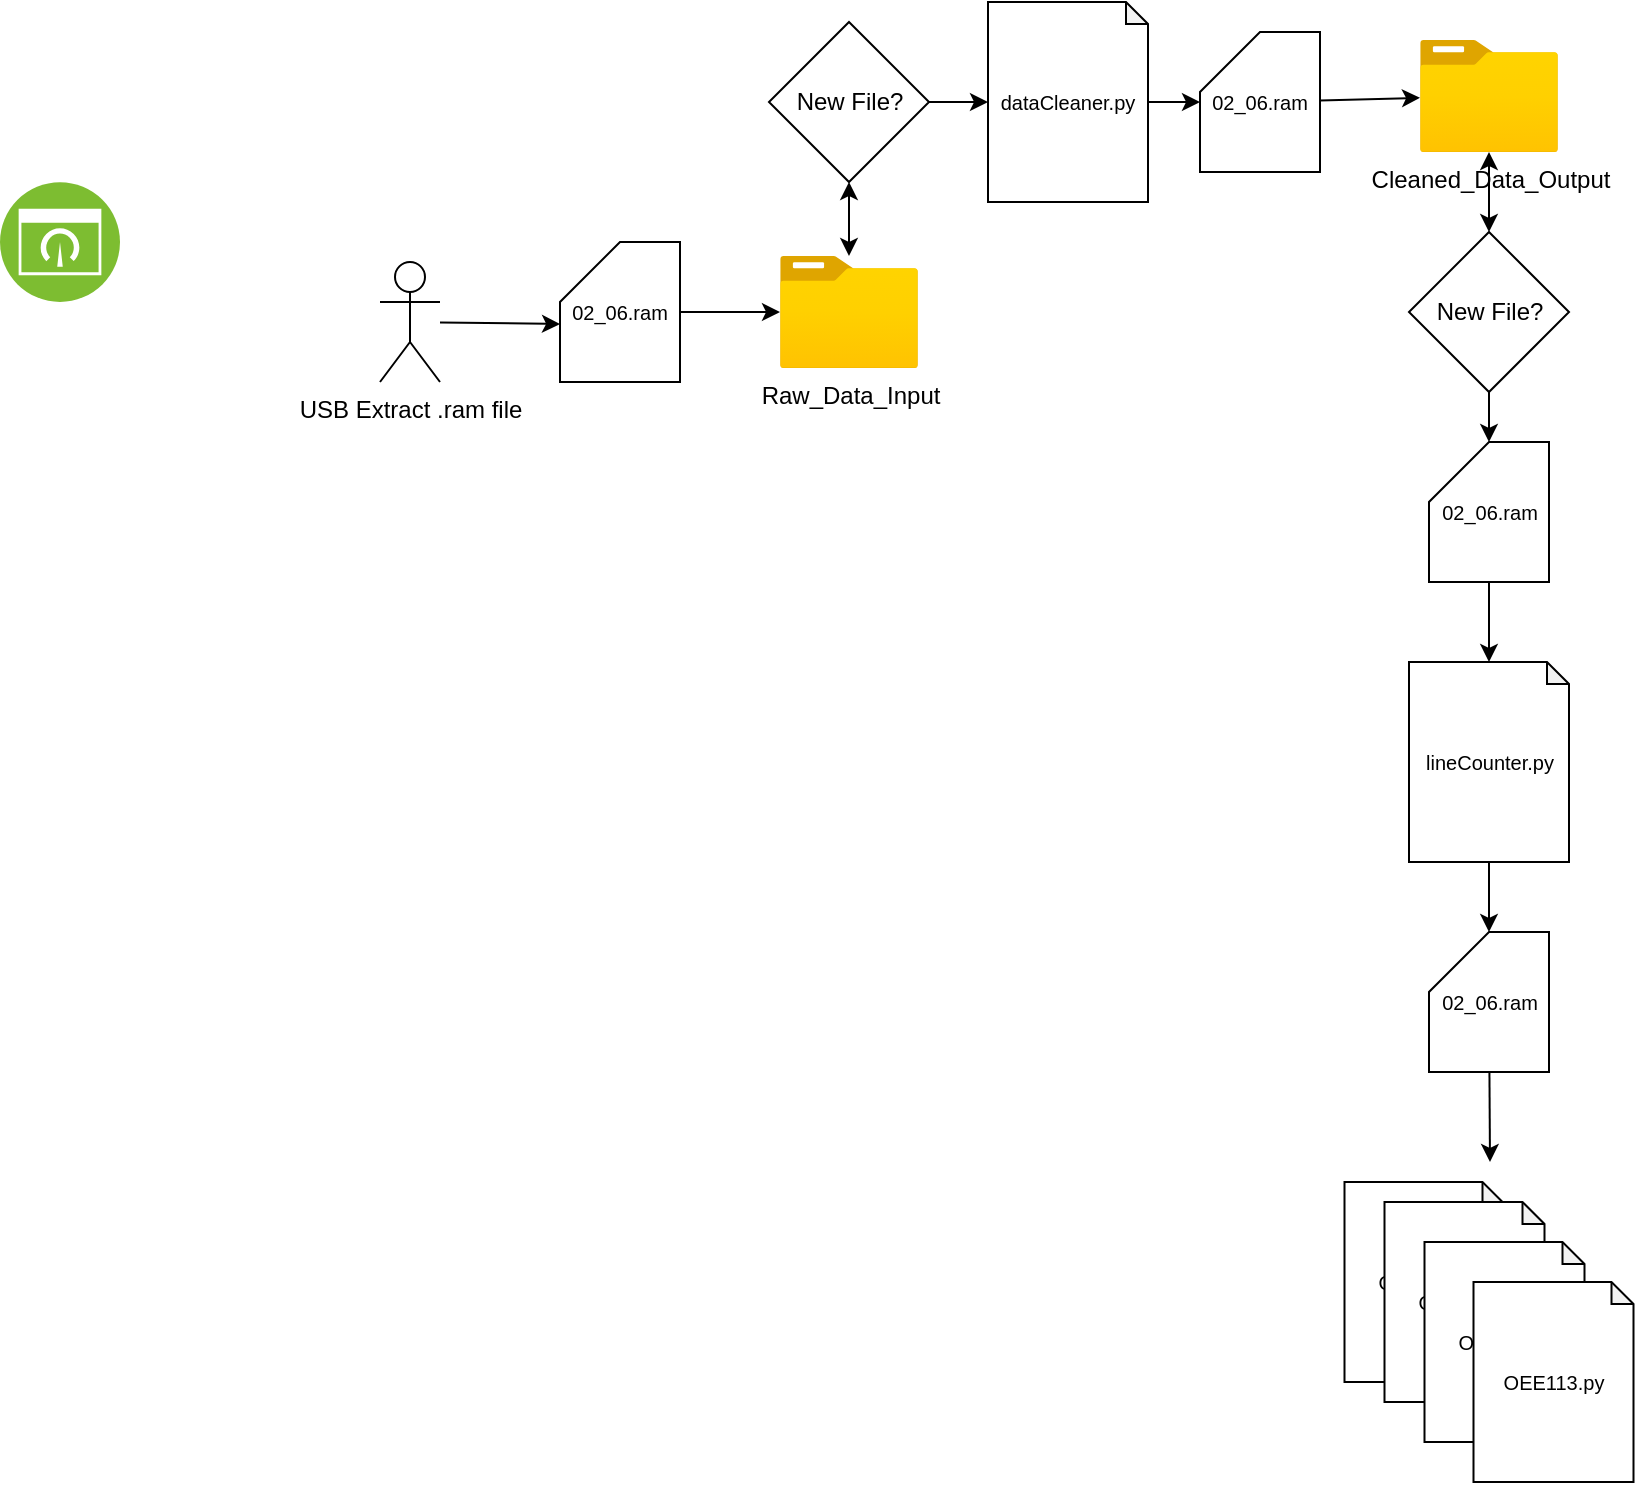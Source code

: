 <mxfile>
    <diagram id="7EPV6lOqNSBpZMorvNAI" name="Page-1">
        <mxGraphModel dx="2031" dy="639" grid="1" gridSize="10" guides="1" tooltips="1" connect="1" arrows="1" fold="1" page="1" pageScale="1" pageWidth="827" pageHeight="1169" math="0" shadow="0">
            <root>
                <mxCell id="0"/>
                <mxCell id="1" parent="0"/>
                <mxCell id="7" value="" style="edgeStyle=none;html=1;entryX=0;entryY=0.586;entryDx=0;entryDy=0;entryPerimeter=0;" edge="1" parent="1" source="2" target="14">
                    <mxGeometry relative="1" as="geometry"/>
                </mxCell>
                <mxCell id="2" value="USB Extract .ram file&lt;br&gt;" style="shape=umlActor;verticalLabelPosition=bottom;verticalAlign=top;html=1;outlineConnect=0;" vertex="1" parent="1">
                    <mxGeometry x="30" y="180" width="30" height="60" as="geometry"/>
                </mxCell>
                <mxCell id="3" value="Raw_Data_Input&lt;br&gt;" style="aspect=fixed;html=1;points=[];align=center;image;fontSize=12;image=img/lib/azure2/general/Folder_Blank.svg;" vertex="1" parent="1">
                    <mxGeometry x="230" y="177" width="69" height="56.0" as="geometry"/>
                </mxCell>
                <mxCell id="19" value="" style="edgeStyle=none;html=1;fontSize=10;entryX=0;entryY=0.5;entryDx=0;entryDy=0;entryPerimeter=0;" edge="1" parent="1" source="6" target="27">
                    <mxGeometry relative="1" as="geometry">
                        <mxPoint x="350" y="100" as="targetPoint"/>
                    </mxGeometry>
                </mxCell>
                <mxCell id="6" value="New File?" style="rhombus;whiteSpace=wrap;html=1;" vertex="1" parent="1">
                    <mxGeometry x="224.5" y="60" width="80" height="80" as="geometry"/>
                </mxCell>
                <mxCell id="21" value="" style="edgeStyle=none;html=1;fontSize=10;" edge="1" parent="1" target="20">
                    <mxGeometry relative="1" as="geometry">
                        <mxPoint x="410" y="100" as="sourcePoint"/>
                    </mxGeometry>
                </mxCell>
                <mxCell id="15" value="" style="edgeStyle=none;html=1;fontSize=10;" edge="1" parent="1" source="14" target="3">
                    <mxGeometry relative="1" as="geometry"/>
                </mxCell>
                <mxCell id="14" value="&lt;font style=&quot;font-size: 10px&quot;&gt;02_06.ram&lt;/font&gt;" style="shape=card;whiteSpace=wrap;html=1;" vertex="1" parent="1">
                    <mxGeometry x="120" y="170" width="60" height="70" as="geometry"/>
                </mxCell>
                <mxCell id="17" value="" style="endArrow=classic;startArrow=classic;html=1;fontSize=10;exitX=0.5;exitY=1;exitDx=0;exitDy=0;" edge="1" parent="1" source="6" target="3">
                    <mxGeometry width="50" height="50" relative="1" as="geometry">
                        <mxPoint x="390" y="250" as="sourcePoint"/>
                        <mxPoint x="440" y="200" as="targetPoint"/>
                    </mxGeometry>
                </mxCell>
                <mxCell id="18" value="" style="aspect=fixed;perimeter=ellipsePerimeter;html=1;align=center;shadow=0;dashed=0;fontColor=#4277BB;labelBackgroundColor=#ffffff;fontSize=12;spacingTop=3;image;image=img/lib/ibm/infrastructure/dashboard.svg;" vertex="1" parent="1">
                    <mxGeometry x="-160" y="140" width="60" height="60" as="geometry"/>
                </mxCell>
                <mxCell id="23" value="" style="edgeStyle=none;html=1;fontSize=10;" edge="1" parent="1" source="20" target="22">
                    <mxGeometry relative="1" as="geometry"/>
                </mxCell>
                <mxCell id="20" value="&lt;font style=&quot;font-size: 10px&quot;&gt;02_06.ram&lt;/font&gt;" style="shape=card;whiteSpace=wrap;html=1;" vertex="1" parent="1">
                    <mxGeometry x="440" y="65" width="60" height="70" as="geometry"/>
                </mxCell>
                <mxCell id="22" value="Cleaned_Data_Output" style="aspect=fixed;html=1;points=[];align=center;image;fontSize=12;image=img/lib/azure2/general/Folder_Blank.svg;" vertex="1" parent="1">
                    <mxGeometry x="550" y="69" width="69" height="56.0" as="geometry"/>
                </mxCell>
                <mxCell id="29" value="" style="edgeStyle=none;html=1;fontSize=10;" edge="1" parent="1" source="24" target="28">
                    <mxGeometry relative="1" as="geometry"/>
                </mxCell>
                <mxCell id="24" value="New File?" style="rhombus;whiteSpace=wrap;html=1;" vertex="1" parent="1">
                    <mxGeometry x="544.5" y="165" width="80" height="80" as="geometry"/>
                </mxCell>
                <mxCell id="25" value="" style="endArrow=classic;startArrow=classic;html=1;fontSize=10;entryX=0.5;entryY=0;entryDx=0;entryDy=0;" edge="1" parent="1" source="22" target="24">
                    <mxGeometry width="50" height="50" relative="1" as="geometry">
                        <mxPoint x="274.5" y="150" as="sourcePoint"/>
                        <mxPoint x="274.5" y="187" as="targetPoint"/>
                    </mxGeometry>
                </mxCell>
                <mxCell id="32" value="" style="edgeStyle=none;html=1;fontSize=10;" edge="1" parent="1" source="26" target="31">
                    <mxGeometry relative="1" as="geometry"/>
                </mxCell>
                <mxCell id="26" value="&lt;font style=&quot;font-size: 10px&quot;&gt;lineCounter.py&lt;/font&gt;" style="shape=note;whiteSpace=wrap;html=1;backgroundOutline=1;darkOpacity=0.05;size=11;" vertex="1" parent="1">
                    <mxGeometry x="544.5" y="380" width="80" height="100" as="geometry"/>
                </mxCell>
                <mxCell id="27" value="&lt;font style=&quot;font-size: 10px&quot;&gt;dataCleaner.py&lt;/font&gt;" style="shape=note;whiteSpace=wrap;html=1;backgroundOutline=1;darkOpacity=0.05;size=11;" vertex="1" parent="1">
                    <mxGeometry x="334" y="50" width="80" height="100" as="geometry"/>
                </mxCell>
                <mxCell id="30" value="" style="edgeStyle=none;html=1;fontSize=10;" edge="1" parent="1" source="28" target="26">
                    <mxGeometry relative="1" as="geometry"/>
                </mxCell>
                <mxCell id="28" value="&lt;font style=&quot;font-size: 10px&quot;&gt;02_06.ram&lt;/font&gt;" style="shape=card;whiteSpace=wrap;html=1;" vertex="1" parent="1">
                    <mxGeometry x="554.5" y="270" width="60" height="70" as="geometry"/>
                </mxCell>
                <mxCell id="37" value="" style="edgeStyle=none;html=1;fontSize=10;" edge="1" parent="1" source="31">
                    <mxGeometry relative="1" as="geometry">
                        <mxPoint x="585" y="630" as="targetPoint"/>
                    </mxGeometry>
                </mxCell>
                <mxCell id="31" value="&lt;font style=&quot;font-size: 10px&quot;&gt;02_06.ram&lt;/font&gt;" style="shape=card;whiteSpace=wrap;html=1;" vertex="1" parent="1">
                    <mxGeometry x="554.5" y="515" width="60" height="70" as="geometry"/>
                </mxCell>
                <mxCell id="33" value="&lt;font style=&quot;font-size: 10px&quot;&gt;OEE29.py&lt;/font&gt;" style="shape=note;whiteSpace=wrap;html=1;backgroundOutline=1;darkOpacity=0.05;size=11;" vertex="1" parent="1">
                    <mxGeometry x="512.25" y="640" width="80" height="100" as="geometry"/>
                </mxCell>
                <mxCell id="34" value="&lt;font style=&quot;font-size: 10px&quot;&gt;OEE57.py&lt;/font&gt;" style="shape=note;whiteSpace=wrap;html=1;backgroundOutline=1;darkOpacity=0.05;size=11;" vertex="1" parent="1">
                    <mxGeometry x="532.25" y="650" width="80" height="100" as="geometry"/>
                </mxCell>
                <mxCell id="35" value="&lt;font style=&quot;font-size: 10px&quot;&gt;OEE85.py&lt;/font&gt;" style="shape=note;whiteSpace=wrap;html=1;backgroundOutline=1;darkOpacity=0.05;size=11;" vertex="1" parent="1">
                    <mxGeometry x="552.25" y="670" width="80" height="100" as="geometry"/>
                </mxCell>
                <mxCell id="36" value="&lt;font style=&quot;font-size: 10px&quot;&gt;OEE113.py&lt;/font&gt;" style="shape=note;whiteSpace=wrap;html=1;backgroundOutline=1;darkOpacity=0.05;size=11;" vertex="1" parent="1">
                    <mxGeometry x="576.75" y="690" width="80" height="100" as="geometry"/>
                </mxCell>
            </root>
        </mxGraphModel>
    </diagram>
</mxfile>